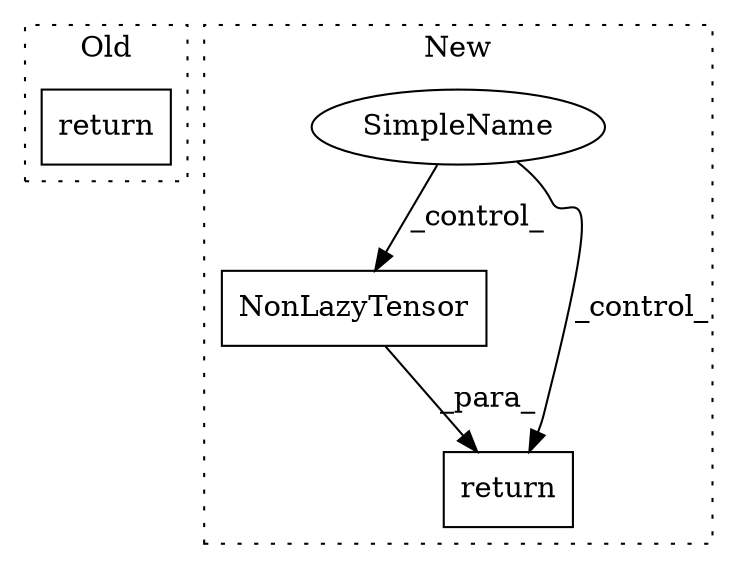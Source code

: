 digraph G {
subgraph cluster0 {
1 [label="return" a="41" s="10071" l="7" shape="box"];
label = "Old";
style="dotted";
}
subgraph cluster1 {
2 [label="NonLazyTensor" a="32" s="10345,10393" l="14,1" shape="box"];
3 [label="return" a="41" s="10338" l="7" shape="box"];
4 [label="SimpleName" a="42" s="" l="" shape="ellipse"];
label = "New";
style="dotted";
}
2 -> 3 [label="_para_"];
4 -> 2 [label="_control_"];
4 -> 3 [label="_control_"];
}